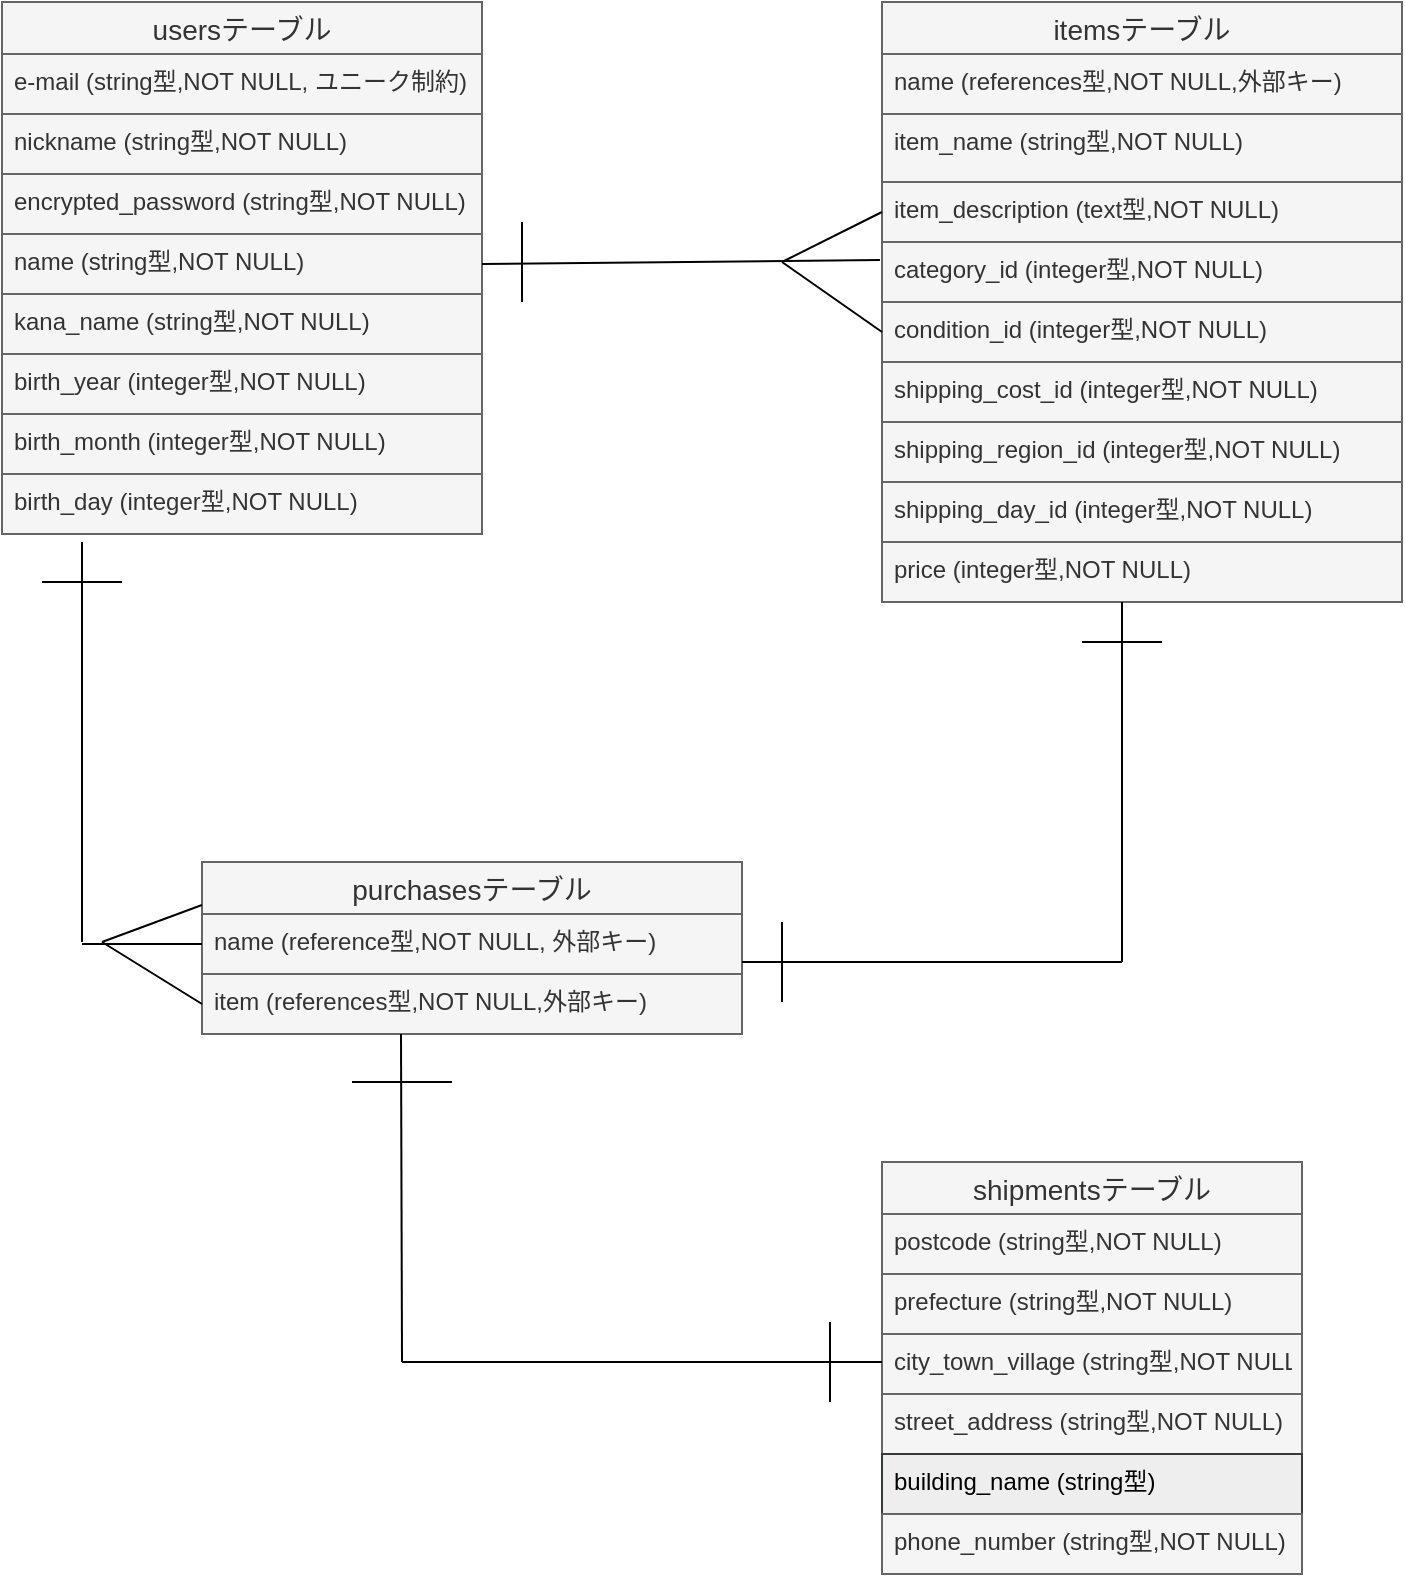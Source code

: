 <mxfile>
    <diagram id="QVfzxlo12vW8-6ACD9pj" name="ページ1">
        <mxGraphModel dx="693" dy="622" grid="1" gridSize="10" guides="1" tooltips="1" connect="1" arrows="1" fold="1" page="1" pageScale="1" pageWidth="827" pageHeight="1169" math="0" shadow="0">
            <root>
                <mxCell id="0"/>
                <mxCell id="1" parent="0"/>
                <mxCell id="10" value="usersテーブル" style="swimlane;fontStyle=0;childLayout=stackLayout;horizontal=1;startSize=26;horizontalStack=0;resizeParent=1;resizeParentMax=0;resizeLast=0;collapsible=1;marginBottom=0;align=center;fontSize=14;fillColor=#f5f5f5;fontColor=#333333;strokeColor=#666666;" parent="1" vertex="1">
                    <mxGeometry y="40" width="240" height="266" as="geometry">
                        <mxRectangle x="40" y="40" width="120" height="30" as="alternateBounds"/>
                    </mxGeometry>
                </mxCell>
                <mxCell id="11" value="e-mail (string型,NOT NULL, ユニーク制約)" style="text;strokeColor=#666666;fillColor=#f5f5f5;spacingLeft=4;spacingRight=4;overflow=hidden;rotatable=0;points=[[0,0.5],[1,0.5]];portConstraint=eastwest;fontSize=12;fontColor=#333333;" parent="10" vertex="1">
                    <mxGeometry y="26" width="240" height="30" as="geometry"/>
                </mxCell>
                <mxCell id="12" value="nickname (string型,NOT NULL)" style="text;strokeColor=#666666;fillColor=#f5f5f5;spacingLeft=4;spacingRight=4;overflow=hidden;rotatable=0;points=[[0,0.5],[1,0.5]];portConstraint=eastwest;fontSize=12;fontColor=#333333;" parent="10" vertex="1">
                    <mxGeometry y="56" width="240" height="30" as="geometry"/>
                </mxCell>
                <mxCell id="13" value="encrypted_password (string型,NOT NULL)" style="text;strokeColor=#666666;fillColor=#f5f5f5;spacingLeft=4;spacingRight=4;overflow=hidden;rotatable=0;points=[[0,0.5],[1,0.5]];portConstraint=eastwest;fontSize=12;fontColor=#333333;" parent="10" vertex="1">
                    <mxGeometry y="86" width="240" height="30" as="geometry"/>
                </mxCell>
                <mxCell id="35" value="name (string型,NOT NULL)" style="text;strokeColor=#666666;fillColor=#f5f5f5;spacingLeft=4;spacingRight=4;overflow=hidden;rotatable=0;points=[[0,0.5],[1,0.5]];portConstraint=eastwest;fontSize=12;fontColor=#333333;" parent="10" vertex="1">
                    <mxGeometry y="116" width="240" height="30" as="geometry"/>
                </mxCell>
                <mxCell id="37" value="kana_name (string型,NOT NULL)" style="text;strokeColor=#666666;fillColor=#f5f5f5;spacingLeft=4;spacingRight=4;overflow=hidden;rotatable=0;points=[[0,0.5],[1,0.5]];portConstraint=eastwest;fontSize=12;fontColor=#333333;" parent="10" vertex="1">
                    <mxGeometry y="146" width="240" height="30" as="geometry"/>
                </mxCell>
                <mxCell id="41" value="birth_year (integer型,NOT NULL)" style="text;strokeColor=#666666;fillColor=#f5f5f5;spacingLeft=4;spacingRight=4;overflow=hidden;rotatable=0;points=[[0,0.5],[1,0.5]];portConstraint=eastwest;fontSize=12;fontColor=#333333;" parent="10" vertex="1">
                    <mxGeometry y="176" width="240" height="30" as="geometry"/>
                </mxCell>
                <mxCell id="54" value="birth_month (integer型,NOT NULL)" style="text;strokeColor=#666666;fillColor=#f5f5f5;spacingLeft=4;spacingRight=4;overflow=hidden;rotatable=0;points=[[0,0.5],[1,0.5]];portConstraint=eastwest;fontSize=12;fontColor=#333333;" parent="10" vertex="1">
                    <mxGeometry y="206" width="240" height="30" as="geometry"/>
                </mxCell>
                <mxCell id="55" value="birth_day (integer型,NOT NULL)" style="text;strokeColor=#666666;fillColor=#f5f5f5;spacingLeft=4;spacingRight=4;overflow=hidden;rotatable=0;points=[[0,0.5],[1,0.5]];portConstraint=eastwest;fontSize=12;fontColor=#333333;" parent="10" vertex="1">
                    <mxGeometry y="236" width="240" height="30" as="geometry"/>
                </mxCell>
                <mxCell id="14" value="itemsテーブル" style="swimlane;fontStyle=0;childLayout=stackLayout;horizontal=1;startSize=26;horizontalStack=0;resizeParent=1;resizeParentMax=0;resizeLast=0;collapsible=1;marginBottom=0;align=center;fontSize=14;fillColor=#f5f5f5;fontColor=#333333;strokeColor=#666666;" parent="1" vertex="1">
                    <mxGeometry x="440" y="40" width="260" height="300" as="geometry"/>
                </mxCell>
                <mxCell id="15" value="name (references型,NOT NULL,外部キー)" style="text;strokeColor=#666666;fillColor=#f5f5f5;spacingLeft=4;spacingRight=4;overflow=hidden;rotatable=0;points=[[0,0.5],[1,0.5]];portConstraint=eastwest;fontSize=12;fontColor=#333333;" parent="14" vertex="1">
                    <mxGeometry y="26" width="260" height="30" as="geometry"/>
                </mxCell>
                <mxCell id="16" value="item_name (string型,NOT NULL)" style="text;strokeColor=#666666;fillColor=#f5f5f5;spacingLeft=4;spacingRight=4;overflow=hidden;rotatable=0;points=[[0,0.5],[1,0.5]];portConstraint=eastwest;fontSize=12;fontColor=#333333;" parent="14" vertex="1">
                    <mxGeometry y="56" width="260" height="34" as="geometry"/>
                </mxCell>
                <mxCell id="17" value="item_description (text型,NOT NULL)" style="text;strokeColor=#666666;fillColor=#f5f5f5;spacingLeft=4;spacingRight=4;overflow=hidden;rotatable=0;points=[[0,0.5],[1,0.5]];portConstraint=eastwest;fontSize=12;fontColor=#333333;" parent="14" vertex="1">
                    <mxGeometry y="90" width="260" height="30" as="geometry"/>
                </mxCell>
                <mxCell id="45" value="category_id (integer型,NOT NULL)" style="text;strokeColor=#666666;fillColor=#f5f5f5;spacingLeft=4;spacingRight=4;overflow=hidden;rotatable=0;points=[[0,0.5],[1,0.5]];portConstraint=eastwest;fontSize=12;fontColor=#333333;" parent="14" vertex="1">
                    <mxGeometry y="120" width="260" height="30" as="geometry"/>
                </mxCell>
                <mxCell id="47" value="condition_id (integer型,NOT NULL)" style="text;strokeColor=#666666;fillColor=#f5f5f5;spacingLeft=4;spacingRight=4;overflow=hidden;rotatable=0;points=[[0,0.5],[1,0.5]];portConstraint=eastwest;fontSize=12;fontColor=#333333;" parent="14" vertex="1">
                    <mxGeometry y="150" width="260" height="30" as="geometry"/>
                </mxCell>
                <mxCell id="49" value="shipping_cost_id (integer型,NOT NULL)" style="text;strokeColor=#666666;fillColor=#f5f5f5;spacingLeft=4;spacingRight=4;overflow=hidden;rotatable=0;points=[[0,0.5],[1,0.5]];portConstraint=eastwest;fontSize=12;fontColor=#333333;" parent="14" vertex="1">
                    <mxGeometry y="180" width="260" height="30" as="geometry"/>
                </mxCell>
                <mxCell id="51" value="shipping_region_id (integer型,NOT NULL)" style="text;strokeColor=#666666;fillColor=#f5f5f5;spacingLeft=4;spacingRight=4;overflow=hidden;rotatable=0;points=[[0,0.5],[1,0.5]];portConstraint=eastwest;fontSize=12;fontColor=#333333;" parent="14" vertex="1">
                    <mxGeometry y="210" width="260" height="30" as="geometry"/>
                </mxCell>
                <mxCell id="52" value="shipping_day_id (integer型,NOT NULL)" style="text;strokeColor=#666666;fillColor=#f5f5f5;spacingLeft=4;spacingRight=4;overflow=hidden;rotatable=0;points=[[0,0.5],[1,0.5]];portConstraint=eastwest;fontSize=12;fontColor=#333333;" parent="14" vertex="1">
                    <mxGeometry y="240" width="260" height="30" as="geometry"/>
                </mxCell>
                <mxCell id="53" value="price (integer型,NOT NULL)" style="text;strokeColor=#666666;fillColor=#f5f5f5;spacingLeft=4;spacingRight=4;overflow=hidden;rotatable=0;points=[[0,0.5],[1,0.5]];portConstraint=eastwest;fontSize=12;fontColor=#333333;" parent="14" vertex="1">
                    <mxGeometry y="270" width="260" height="30" as="geometry"/>
                </mxCell>
                <mxCell id="22" value="purchasesテーブル" style="swimlane;fontStyle=0;childLayout=stackLayout;horizontal=1;startSize=26;horizontalStack=0;resizeParent=1;resizeParentMax=0;resizeLast=0;collapsible=1;marginBottom=0;align=center;fontSize=14;fillColor=#f5f5f5;fontColor=#333333;strokeColor=#666666;" parent="1" vertex="1">
                    <mxGeometry x="100" y="470" width="270" height="86" as="geometry"/>
                </mxCell>
                <mxCell id="23" value="name (reference型,NOT NULL, 外部キー)" style="text;strokeColor=#666666;fillColor=#f5f5f5;spacingLeft=4;spacingRight=4;overflow=hidden;rotatable=0;points=[[0,0.5],[1,0.5]];portConstraint=eastwest;fontSize=12;fontColor=#333333;" parent="22" vertex="1">
                    <mxGeometry y="26" width="270" height="30" as="geometry"/>
                </mxCell>
                <mxCell id="24" value="item (references型,NOT NULL,外部キー)" style="text;strokeColor=#666666;fillColor=#f5f5f5;spacingLeft=4;spacingRight=4;overflow=hidden;rotatable=0;points=[[0,0.5],[1,0.5]];portConstraint=eastwest;fontSize=12;fontColor=#333333;" parent="22" vertex="1">
                    <mxGeometry y="56" width="270" height="30" as="geometry"/>
                </mxCell>
                <mxCell id="27" value="shipmentsテーブル" style="swimlane;fontStyle=0;childLayout=stackLayout;horizontal=1;startSize=26;horizontalStack=0;resizeParent=1;resizeParentMax=0;resizeLast=0;collapsible=1;marginBottom=0;align=center;fontSize=14;fillColor=#f5f5f5;fontColor=#333333;strokeColor=#666666;" parent="1" vertex="1">
                    <mxGeometry x="440" y="620" width="210" height="206" as="geometry"/>
                </mxCell>
                <mxCell id="28" value="postcode (string型,NOT NULL)" style="text;strokeColor=#666666;fillColor=#f5f5f5;spacingLeft=4;spacingRight=4;overflow=hidden;rotatable=0;points=[[0,0.5],[1,0.5]];portConstraint=eastwest;fontSize=12;fontColor=#333333;" parent="27" vertex="1">
                    <mxGeometry y="26" width="210" height="30" as="geometry"/>
                </mxCell>
                <mxCell id="29" value="prefecture (string型,NOT NULL)" style="text;strokeColor=#666666;fillColor=#f5f5f5;spacingLeft=4;spacingRight=4;overflow=hidden;rotatable=0;points=[[0,0.5],[1,0.5]];portConstraint=eastwest;fontSize=12;fontColor=#333333;" parent="27" vertex="1">
                    <mxGeometry y="56" width="210" height="30" as="geometry"/>
                </mxCell>
                <mxCell id="30" value="city_town_village (string型,NOT NULL)" style="text;strokeColor=#666666;fillColor=#f5f5f5;spacingLeft=4;spacingRight=4;overflow=hidden;rotatable=0;points=[[0,0.5],[1,0.5]];portConstraint=eastwest;fontSize=12;fontColor=#333333;" parent="27" vertex="1">
                    <mxGeometry y="86" width="210" height="30" as="geometry"/>
                </mxCell>
                <mxCell id="57" value="street_address (string型,NOT NULL)" style="text;strokeColor=#666666;fillColor=#f5f5f5;spacingLeft=4;spacingRight=4;overflow=hidden;rotatable=0;points=[[0,0.5],[1,0.5]];portConstraint=eastwest;fontSize=12;fontColor=#333333;" parent="27" vertex="1">
                    <mxGeometry y="116" width="210" height="30" as="geometry"/>
                </mxCell>
                <mxCell id="81" value="building_name (string型)" style="text;strokeColor=#36393d;fillColor=#eeeeee;spacingLeft=4;spacingRight=4;overflow=hidden;rotatable=0;points=[[0,0.5],[1,0.5]];portConstraint=eastwest;fontSize=12;fontColor=#000000;" vertex="1" parent="27">
                    <mxGeometry y="146" width="210" height="30" as="geometry"/>
                </mxCell>
                <mxCell id="59" value="phone_number (string型,NOT NULL)" style="text;strokeColor=#666666;fillColor=#f5f5f5;spacingLeft=4;spacingRight=4;overflow=hidden;rotatable=0;points=[[0,0.5],[1,0.5]];portConstraint=eastwest;fontSize=12;fontColor=#333333;" parent="27" vertex="1">
                    <mxGeometry y="176" width="210" height="30" as="geometry"/>
                </mxCell>
                <mxCell id="62" style="html=1;exitX=1;exitY=0.5;exitDx=0;exitDy=0;entryX=-0.004;entryY=0.3;entryDx=0;entryDy=0;rounded=1;strokeColor=default;strokeWidth=1;endArrow=none;endFill=0;entryPerimeter=0;" parent="1" source="35" target="45" edge="1">
                    <mxGeometry relative="1" as="geometry"/>
                </mxCell>
                <mxCell id="64" style="edgeStyle=none;html=1;exitX=0;exitY=0.5;exitDx=0;exitDy=0;rounded=1;endArrow=none;endFill=0;" parent="1" source="17" edge="1">
                    <mxGeometry relative="1" as="geometry">
                        <mxPoint x="390" y="170" as="targetPoint"/>
                    </mxGeometry>
                </mxCell>
                <mxCell id="65" style="edgeStyle=none;rounded=0;html=1;exitX=0;exitY=0.5;exitDx=0;exitDy=0;strokeColor=default;endArrow=none;endFill=0;" parent="1" source="47" edge="1">
                    <mxGeometry relative="1" as="geometry">
                        <mxPoint x="390" y="170" as="targetPoint"/>
                    </mxGeometry>
                </mxCell>
                <mxCell id="66" value="" style="endArrow=none;html=1;rounded=0;strokeColor=default;strokeWidth=1;" parent="1" edge="1">
                    <mxGeometry relative="1" as="geometry">
                        <mxPoint x="260" y="150" as="sourcePoint"/>
                        <mxPoint x="260" y="190" as="targetPoint"/>
                    </mxGeometry>
                </mxCell>
                <mxCell id="67" style="edgeStyle=none;rounded=1;html=1;exitX=0;exitY=0.5;exitDx=0;exitDy=0;strokeColor=default;strokeWidth=1;endArrow=none;endFill=0;" parent="1" source="23" edge="1">
                    <mxGeometry relative="1" as="geometry">
                        <mxPoint x="40" y="511" as="targetPoint"/>
                    </mxGeometry>
                </mxCell>
                <mxCell id="68" value="" style="endArrow=none;html=1;rounded=0;strokeColor=default;strokeWidth=1;" parent="1" edge="1">
                    <mxGeometry relative="1" as="geometry">
                        <mxPoint x="40" y="310" as="sourcePoint"/>
                        <mxPoint x="40" y="510" as="targetPoint"/>
                    </mxGeometry>
                </mxCell>
                <mxCell id="70" value="" style="endArrow=none;html=1;rounded=0;strokeColor=default;strokeWidth=1;entryX=0;entryY=0.25;entryDx=0;entryDy=0;" parent="1" target="22" edge="1">
                    <mxGeometry relative="1" as="geometry">
                        <mxPoint x="50" y="510" as="sourcePoint"/>
                        <mxPoint x="430" y="310" as="targetPoint"/>
                    </mxGeometry>
                </mxCell>
                <mxCell id="71" value="" style="endArrow=none;html=1;rounded=0;strokeColor=default;strokeWidth=1;entryX=0;entryY=0.5;entryDx=0;entryDy=0;" parent="1" target="24" edge="1">
                    <mxGeometry relative="1" as="geometry">
                        <mxPoint x="50" y="510" as="sourcePoint"/>
                        <mxPoint x="90" y="530" as="targetPoint"/>
                    </mxGeometry>
                </mxCell>
                <mxCell id="72" value="" style="endArrow=none;html=1;rounded=0;strokeColor=default;strokeWidth=1;" parent="1" edge="1">
                    <mxGeometry relative="1" as="geometry">
                        <mxPoint x="20" y="330" as="sourcePoint"/>
                        <mxPoint x="60" y="330" as="targetPoint"/>
                    </mxGeometry>
                </mxCell>
                <mxCell id="73" value="" style="endArrow=none;html=1;rounded=0;strokeColor=default;strokeWidth=1;" parent="1" edge="1">
                    <mxGeometry relative="1" as="geometry">
                        <mxPoint x="370" y="520" as="sourcePoint"/>
                        <mxPoint x="560" y="520" as="targetPoint"/>
                    </mxGeometry>
                </mxCell>
                <mxCell id="74" value="" style="endArrow=none;html=1;rounded=0;strokeColor=default;strokeWidth=1;" parent="1" edge="1">
                    <mxGeometry relative="1" as="geometry">
                        <mxPoint x="560" y="340" as="sourcePoint"/>
                        <mxPoint x="560" y="520" as="targetPoint"/>
                    </mxGeometry>
                </mxCell>
                <mxCell id="75" value="" style="endArrow=none;html=1;rounded=0;strokeColor=default;strokeWidth=1;" parent="1" edge="1">
                    <mxGeometry relative="1" as="geometry">
                        <mxPoint x="540" y="360" as="sourcePoint"/>
                        <mxPoint x="580" y="360" as="targetPoint"/>
                    </mxGeometry>
                </mxCell>
                <mxCell id="76" value="" style="endArrow=none;html=1;rounded=0;strokeColor=default;strokeWidth=1;" parent="1" edge="1">
                    <mxGeometry relative="1" as="geometry">
                        <mxPoint x="390" y="500" as="sourcePoint"/>
                        <mxPoint x="390" y="540" as="targetPoint"/>
                    </mxGeometry>
                </mxCell>
                <mxCell id="77" value="" style="endArrow=none;html=1;rounded=0;strokeColor=default;strokeWidth=1;" parent="1" edge="1">
                    <mxGeometry relative="1" as="geometry">
                        <mxPoint x="200" y="720" as="sourcePoint"/>
                        <mxPoint x="440" y="720" as="targetPoint"/>
                    </mxGeometry>
                </mxCell>
                <mxCell id="78" value="" style="endArrow=none;html=1;rounded=0;strokeColor=default;strokeWidth=1;" parent="1" edge="1">
                    <mxGeometry relative="1" as="geometry">
                        <mxPoint x="199.5" y="556" as="sourcePoint"/>
                        <mxPoint x="200" y="720" as="targetPoint"/>
                    </mxGeometry>
                </mxCell>
                <mxCell id="79" value="" style="endArrow=none;html=1;rounded=0;strokeColor=default;strokeWidth=1;" parent="1" edge="1">
                    <mxGeometry relative="1" as="geometry">
                        <mxPoint x="175" y="580" as="sourcePoint"/>
                        <mxPoint x="225" y="580" as="targetPoint"/>
                    </mxGeometry>
                </mxCell>
                <mxCell id="80" value="" style="endArrow=none;html=1;rounded=0;strokeColor=default;strokeWidth=1;" parent="1" edge="1">
                    <mxGeometry relative="1" as="geometry">
                        <mxPoint x="414" y="700" as="sourcePoint"/>
                        <mxPoint x="414" y="740" as="targetPoint"/>
                    </mxGeometry>
                </mxCell>
            </root>
        </mxGraphModel>
    </diagram>
</mxfile>